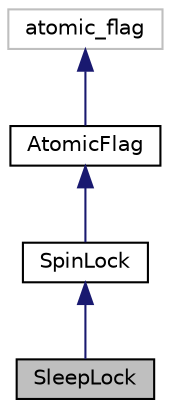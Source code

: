 digraph "SleepLock"
{
  edge [fontname="Helvetica",fontsize="10",labelfontname="Helvetica",labelfontsize="10"];
  node [fontname="Helvetica",fontsize="10",shape=record];
  Node0 [label="SleepLock",height=0.2,width=0.4,color="black", fillcolor="grey75", style="filled", fontcolor="black"];
  Node1 -> Node0 [dir="back",color="midnightblue",fontsize="10",style="solid",fontname="Helvetica"];
  Node1 [label="SpinLock",height=0.2,width=0.4,color="black", fillcolor="white", style="filled",URL="$structevo_1_1_spin_lock.html",tooltip="Spin-lock for thread synchronization. "];
  Node2 -> Node1 [dir="back",color="midnightblue",fontsize="10",style="solid",fontname="Helvetica"];
  Node2 [label="AtomicFlag",height=0.2,width=0.4,color="black", fillcolor="white", style="filled",URL="$structevo_1_1_atomic_flag.html",tooltip="Atomic signalling flag. "];
  Node3 -> Node2 [dir="back",color="midnightblue",fontsize="10",style="solid",fontname="Helvetica"];
  Node3 [label="atomic_flag",height=0.2,width=0.4,color="grey75", fillcolor="white", style="filled"];
}
